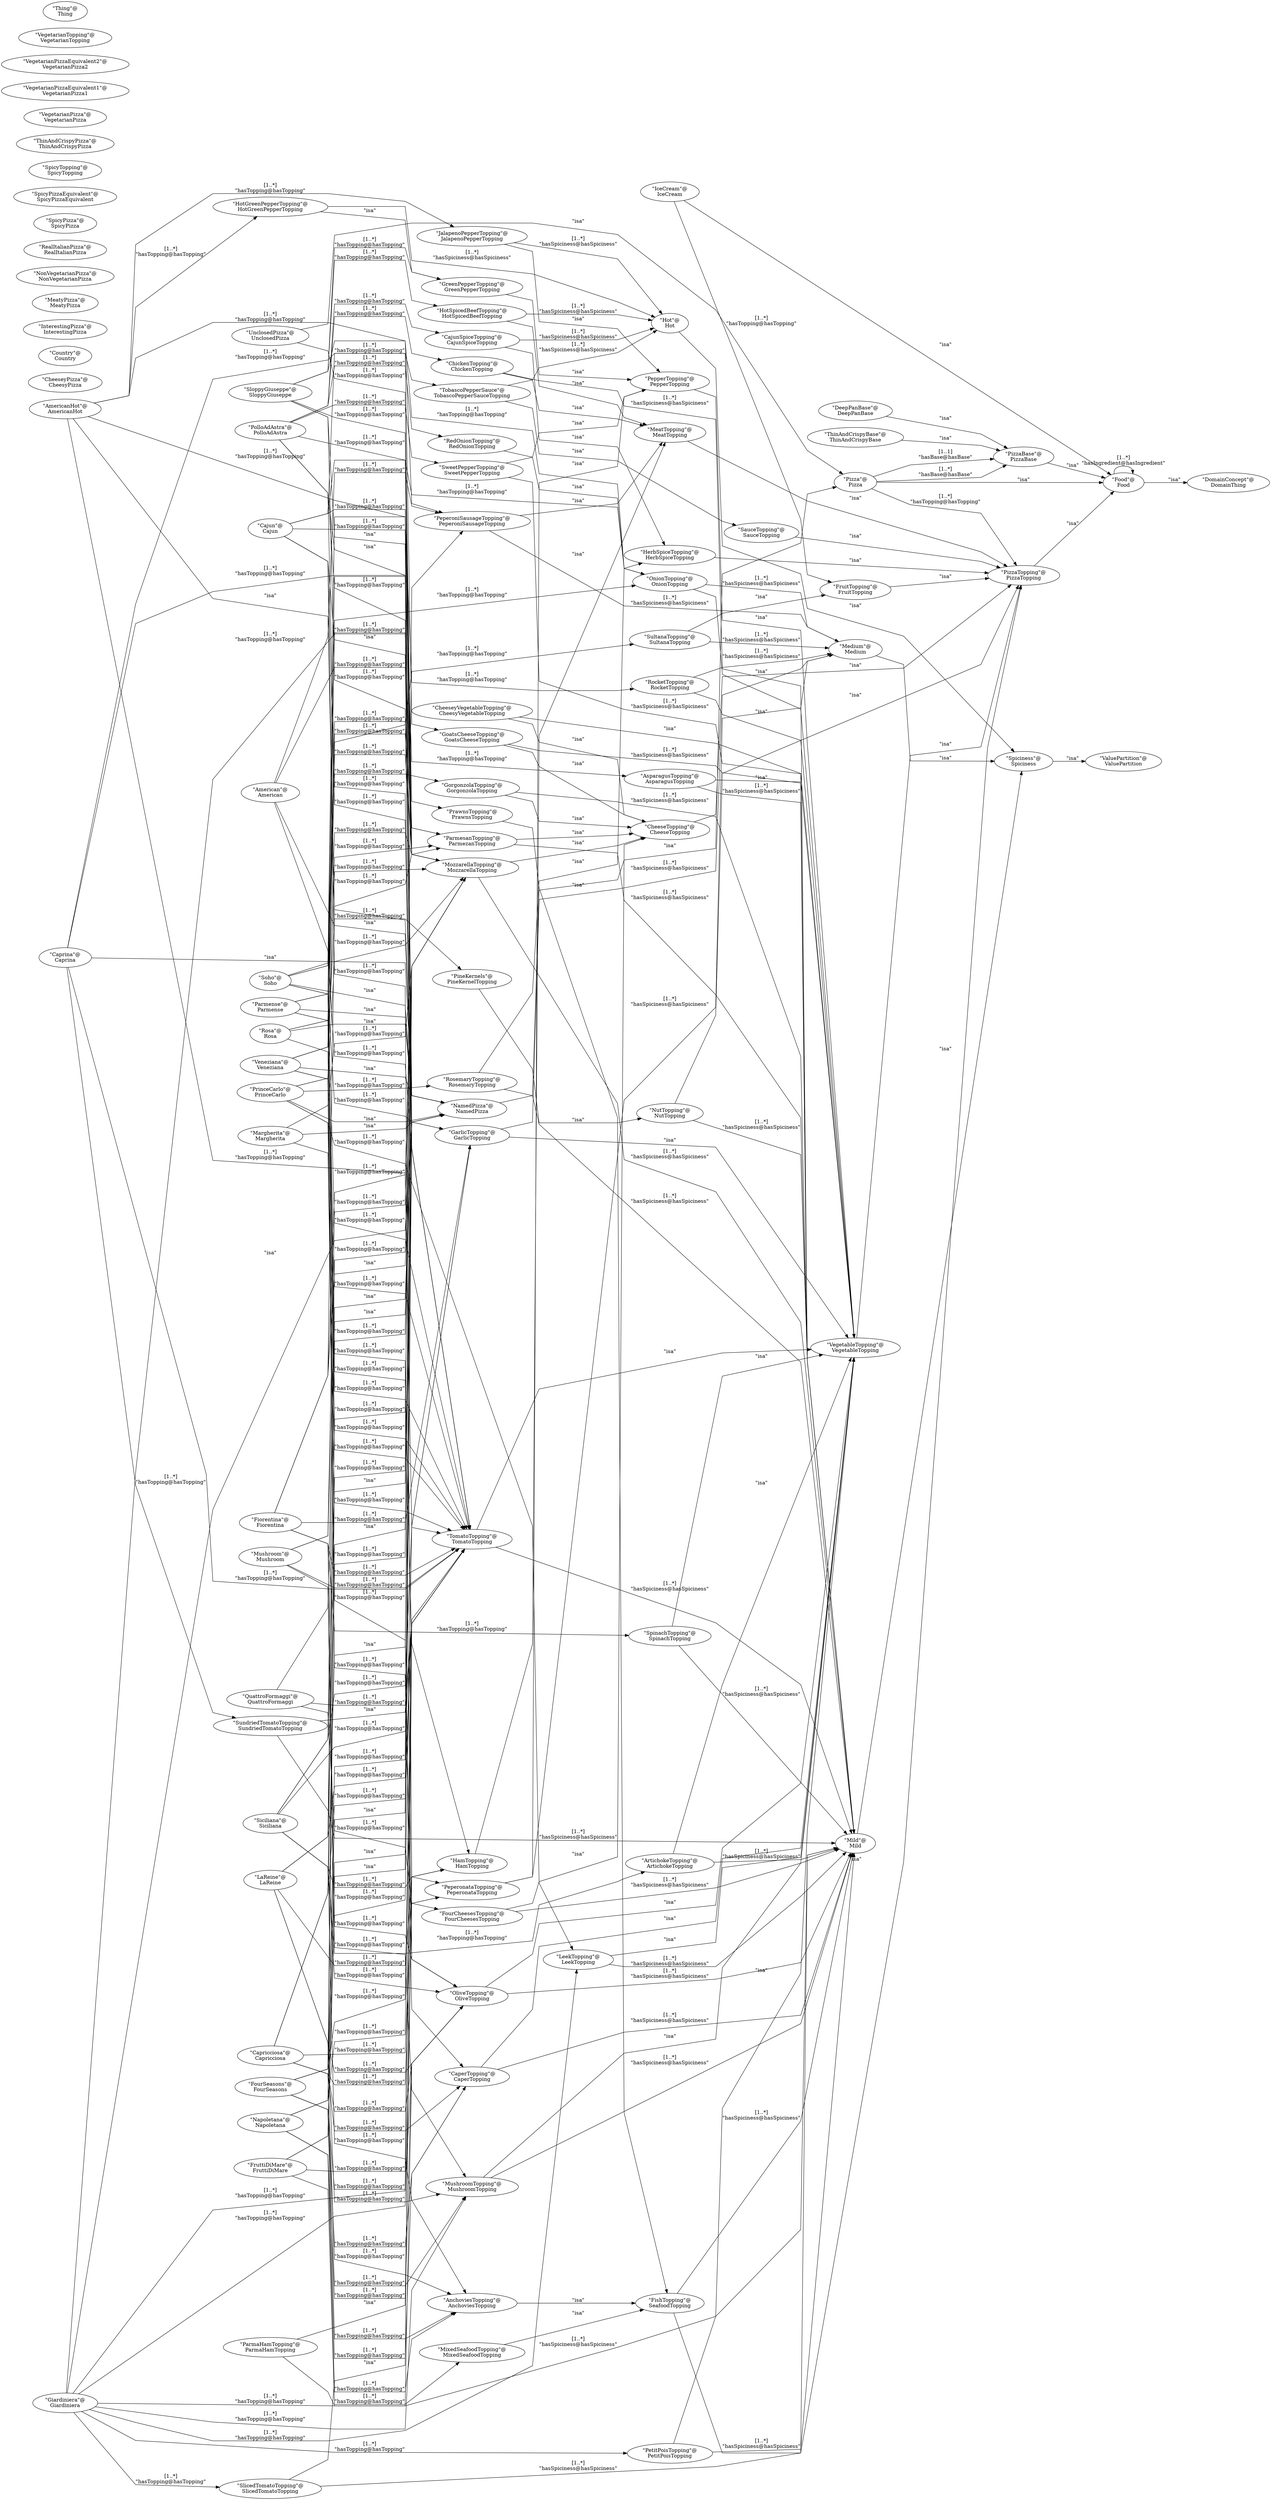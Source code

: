 digraph G {
  splines=polyline;
  rankdir=LR;
  "American" [ label="\"American\"@
American" shape="ellipse" ];
  "AmericanHot" [ label="\"AmericanHot\"@
AmericanHot" shape="ellipse" ];
  "AnchoviesTopping" [ label="\"AnchoviesTopping\"@
AnchoviesTopping" shape="ellipse" ];
  "ArtichokeTopping" [ label="\"ArtichokeTopping\"@
ArtichokeTopping" shape="ellipse" ];
  "AsparagusTopping" [ label="\"AsparagusTopping\"@
AsparagusTopping" shape="ellipse" ];
  "Cajun" [ label="\"Cajun\"@
Cajun" shape="ellipse" ];
  "CajunSpiceTopping" [ label="\"CajunSpiceTopping\"@
CajunSpiceTopping" shape="ellipse" ];
  "CaperTopping" [ label="\"CaperTopping\"@
CaperTopping" shape="ellipse" ];
  "Capricciosa" [ label="\"Capricciosa\"@
Capricciosa" shape="ellipse" ];
  "Caprina" [ label="\"Caprina\"@
Caprina" shape="ellipse" ];
  "CheeseTopping" [ label="\"CheeseTopping\"@
CheeseTopping" shape="ellipse" ];
  "CheeseyPizza" [ label="\"CheeseyPizza\"@
CheesyPizza" shape="ellipse" ];
  "CheeseyVegetableTopping" [ label="\"CheeseyVegetableTopping\"@
CheesyVegetableTopping" shape="ellipse" ];
  "ChickenTopping" [ label="\"ChickenTopping\"@
ChickenTopping" shape="ellipse" ];
  "Country" [ label="\"Country\"@
Country" shape="ellipse" ];
  "DeepPanBase" [ label="\"DeepPanBase\"@
DeepPanBase" shape="ellipse" ];
  "DomainConcept" [ label="\"DomainConcept\"@
DomainThing" shape="ellipse" ];
  "Fiorentina" [ label="\"Fiorentina\"@
Fiorentina" shape="ellipse" ];
  "FishTopping" [ label="\"FishTopping\"@
SeafoodTopping" shape="ellipse" ];
  "Food" [ label="\"Food\"@
Food" shape="ellipse" ];
  "FourCheesesTopping" [ label="\"FourCheesesTopping\"@
FourCheesesTopping" shape="ellipse" ];
  "FourSeasons" [ label="\"FourSeasons\"@
FourSeasons" shape="ellipse" ];
  "FruitTopping" [ label="\"FruitTopping\"@
FruitTopping" shape="ellipse" ];
  "FruttiDiMare" [ label="\"FruttiDiMare\"@
FruttiDiMare" shape="ellipse" ];
  "GarlicTopping" [ label="\"GarlicTopping\"@
GarlicTopping" shape="ellipse" ];
  "Giardiniera" [ label="\"Giardiniera\"@
Giardiniera" shape="ellipse" ];
  "GoatsCheeseTopping" [ label="\"GoatsCheeseTopping\"@
GoatsCheeseTopping" shape="ellipse" ];
  "GorgonzolaTopping" [ label="\"GorgonzolaTopping\"@
GorgonzolaTopping" shape="ellipse" ];
  "GreenPepperTopping" [ label="\"GreenPepperTopping\"@
GreenPepperTopping" shape="ellipse" ];
  "HamTopping" [ label="\"HamTopping\"@
HamTopping" shape="ellipse" ];
  "HerbSpiceTopping" [ label="\"HerbSpiceTopping\"@
HerbSpiceTopping" shape="ellipse" ];
  "Hot" [ label="\"Hot\"@
Hot" shape="ellipse" ];
  "HotGreenPepperTopping" [ label="\"HotGreenPepperTopping\"@
HotGreenPepperTopping" shape="ellipse" ];
  "HotSpicedBeefTopping" [ label="\"HotSpicedBeefTopping\"@
HotSpicedBeefTopping" shape="ellipse" ];
  "IceCream" [ label="\"IceCream\"@
IceCream" shape="ellipse" ];
  "InterestingPizza" [ label="\"InterestingPizza\"@
InterestingPizza" shape="ellipse" ];
  "JalapenoPepperTopping" [ label="\"JalapenoPepperTopping\"@
JalapenoPepperTopping" shape="ellipse" ];
  "LaReine" [ label="\"LaReine\"@
LaReine" shape="ellipse" ];
  "LeekTopping" [ label="\"LeekTopping\"@
LeekTopping" shape="ellipse" ];
  "Margherita" [ label="\"Margherita\"@
Margherita" shape="ellipse" ];
  "MeatTopping" [ label="\"MeatTopping\"@
MeatTopping" shape="ellipse" ];
  "MeatyPizza" [ label="\"MeatyPizza\"@
MeatyPizza" shape="ellipse" ];
  "Medium" [ label="\"Medium\"@
Medium" shape="ellipse" ];
  "Mild" [ label="\"Mild\"@
Mild" shape="ellipse" ];
  "MixedSeafoodTopping" [ label="\"MixedSeafoodTopping\"@
MixedSeafoodTopping" shape="ellipse" ];
  "MozzarellaTopping" [ label="\"MozzarellaTopping\"@
MozzarellaTopping" shape="ellipse" ];
  "Mushroom" [ label="\"Mushroom\"@
Mushroom" shape="ellipse" ];
  "MushroomTopping" [ label="\"MushroomTopping\"@
MushroomTopping" shape="ellipse" ];
  "NamedPizza" [ label="\"NamedPizza\"@
NamedPizza" shape="ellipse" ];
  "Napoletana" [ label="\"Napoletana\"@
Napoletana" shape="ellipse" ];
  "NonVegetarianPizza" [ label="\"NonVegetarianPizza\"@
NonVegetarianPizza" shape="ellipse" ];
  "NutTopping" [ label="\"NutTopping\"@
NutTopping" shape="ellipse" ];
  "OliveTopping" [ label="\"OliveTopping\"@
OliveTopping" shape="ellipse" ];
  "OnionTopping" [ label="\"OnionTopping\"@
OnionTopping" shape="ellipse" ];
  "ParmaHamTopping" [ label="\"ParmaHamTopping\"@
ParmaHamTopping" shape="ellipse" ];
  "Parmense" [ label="\"Parmense\"@
Parmense" shape="ellipse" ];
  "ParmesanTopping" [ label="\"ParmesanTopping\"@
ParmezanTopping" shape="ellipse" ];
  "PeperonataTopping" [ label="\"PeperonataTopping\"@
PeperonataTopping" shape="ellipse" ];
  "PeperoniSausageTopping" [ label="\"PeperoniSausageTopping\"@
PeperoniSausageTopping" shape="ellipse" ];
  "PepperTopping" [ label="\"PepperTopping\"@
PepperTopping" shape="ellipse" ];
  "PetitPoisTopping" [ label="\"PetitPoisTopping\"@
PetitPoisTopping" shape="ellipse" ];
  "PineKernels" [ label="\"PineKernels\"@
PineKernelTopping" shape="ellipse" ];
  "Pizza" [ label="\"Pizza\"@
Pizza" shape="ellipse" ];
  "PizzaBase" [ label="\"PizzaBase\"@
PizzaBase" shape="ellipse" ];
  "PizzaTopping" [ label="\"PizzaTopping\"@
PizzaTopping" shape="ellipse" ];
  "PolloAdAstra" [ label="\"PolloAdAstra\"@
PolloAdAstra" shape="ellipse" ];
  "PrawnsTopping" [ label="\"PrawnsTopping\"@
PrawnsTopping" shape="ellipse" ];
  "PrinceCarlo" [ label="\"PrinceCarlo\"@
PrinceCarlo" shape="ellipse" ];
  "QuattroFormaggi" [ label="\"QuattroFormaggi\"@
QuattroFormaggi" shape="ellipse" ];
  "RealItalianPizza" [ label="\"RealItalianPizza\"@
RealItalianPizza" shape="ellipse" ];
  "RedOnionTopping" [ label="\"RedOnionTopping\"@
RedOnionTopping" shape="ellipse" ];
  "RocketTopping" [ label="\"RocketTopping\"@
RocketTopping" shape="ellipse" ];
  "Rosa" [ label="\"Rosa\"@
Rosa" shape="ellipse" ];
  "RosemaryTopping" [ label="\"RosemaryTopping\"@
RosemaryTopping" shape="ellipse" ];
  "SauceTopping" [ label="\"SauceTopping\"@
SauceTopping" shape="ellipse" ];
  "Siciliana" [ label="\"Siciliana\"@
Siciliana" shape="ellipse" ];
  "SlicedTomatoTopping" [ label="\"SlicedTomatoTopping\"@
SlicedTomatoTopping" shape="ellipse" ];
  "SloppyGiuseppe" [ label="\"SloppyGiuseppe\"@
SloppyGiuseppe" shape="ellipse" ];
  "Soho" [ label="\"Soho\"@
Soho" shape="ellipse" ];
  "Spiciness" [ label="\"Spiciness\"@
Spiciness" shape="ellipse" ];
  "SpicyPizza" [ label="\"SpicyPizza\"@
SpicyPizza" shape="ellipse" ];
  "SpicyPizzaEquivalent" [ label="\"SpicyPizzaEquivalent\"@
SpicyPizzaEquivalent" shape="ellipse" ];
  "SpicyTopping" [ label="\"SpicyTopping\"@
SpicyTopping" shape="ellipse" ];
  "SpinachTopping" [ label="\"SpinachTopping\"@
SpinachTopping" shape="ellipse" ];
  "SultanaTopping" [ label="\"SultanaTopping\"@
SultanaTopping" shape="ellipse" ];
  "SundriedTomatoTopping" [ label="\"SundriedTomatoTopping\"@
SundriedTomatoTopping" shape="ellipse" ];
  "SweetPepperTopping" [ label="\"SweetPepperTopping\"@
SweetPepperTopping" shape="ellipse" ];
  "ThinAndCrispyBase" [ label="\"ThinAndCrispyBase\"@
ThinAndCrispyBase" shape="ellipse" ];
  "ThinAndCrispyPizza" [ label="\"ThinAndCrispyPizza\"@
ThinAndCrispyPizza" shape="ellipse" ];
  "TobascoPepperSauce" [ label="\"TobascoPepperSauce\"@
TobascoPepperSauceTopping" shape="ellipse" ];
  "TomatoTopping" [ label="\"TomatoTopping\"@
TomatoTopping" shape="ellipse" ];
  "UnclosedPizza" [ label="\"UnclosedPizza\"@
UnclosedPizza" shape="ellipse" ];
  "ValuePartition" [ label="\"ValuePartition\"@
ValuePartition" shape="ellipse" ];
  "VegetableTopping" [ label="\"VegetableTopping\"@
VegetableTopping" shape="ellipse" ];
  "VegetarianPizza" [ label="\"VegetarianPizza\"@
VegetarianPizza" shape="ellipse" ];
  "VegetarianPizzaEquivalent1" [ label="\"VegetarianPizzaEquivalent1\"@
VegetarianPizza1" shape="ellipse" ];
  "VegetarianPizzaEquivalent2" [ label="\"VegetarianPizzaEquivalent2\"@
VegetarianPizza2" shape="ellipse" ];
  "VegetarianTopping" [ label="\"VegetarianTopping\"@
VegetarianTopping" shape="ellipse" ];
  "Veneziana" [ label="\"Veneziana\"@
Veneziana" shape="ellipse" ];
  "Thing" [ label="\"Thing\"@
Thing" shape="ellipse" ];
  "FishTopping" -> "PizzaTopping" [ label="\"isa\"" style="solid" ];
  "Caprina" -> "NamedPizza" [ label="\"isa\"" style="solid" ];
  "SultanaTopping" -> "FruitTopping" [ label="\"isa\"" style="solid" ];
  "Veneziana" -> "NamedPizza" [ label="\"isa\"" style="solid" ];
  "Fiorentina" -> "NamedPizza" [ label="\"isa\"" style="solid" ];
  "NutTopping" -> "PizzaTopping" [ label="\"isa\"" style="solid" ];
  "AmericanHot" -> "NamedPizza" [ label="\"isa\"" style="solid" ];
  "ArtichokeTopping" -> "VegetableTopping" [ label="\"isa\"" style="solid" ];
  "CaperTopping" -> "VegetableTopping" [ label="\"isa\"" style="solid" ];
  "PizzaTopping" -> "Food" [ label="\"isa\"" style="solid" ];
  "TomatoTopping" -> "VegetableTopping" [ label="\"isa\"" style="solid" ];
  "ChickenTopping" -> "MeatTopping" [ label="\"isa\"" style="solid" ];
  "SpinachTopping" -> "VegetableTopping" [ label="\"isa\"" style="solid" ];
  "Mushroom" -> "NamedPizza" [ label="\"isa\"" style="solid" ];
  "PolloAdAstra" -> "NamedPizza" [ label="\"isa\"" style="solid" ];
  "Hot" -> "Spiciness" [ label="\"isa\"" style="solid" ];
  "Food" -> "DomainConcept" [ label="\"isa\"" style="solid" ];
  "LeekTopping" -> "VegetableTopping" [ label="\"isa\"" style="solid" ];
  "CajunSpiceTopping" -> "HerbSpiceTopping" [ label="\"isa\"" style="solid" ];
  "HerbSpiceTopping" -> "PizzaTopping" [ label="\"isa\"" style="solid" ];
  "FruitTopping" -> "PizzaTopping" [ label="\"isa\"" style="solid" ];
  "Capricciosa" -> "NamedPizza" [ label="\"isa\"" style="solid" ];
  "SweetPepperTopping" -> "PepperTopping" [ label="\"isa\"" style="solid" ];
  "MozzarellaTopping" -> "CheeseTopping" [ label="\"isa\"" style="solid" ];
  "Spiciness" -> "ValuePartition" [ label="\"isa\"" style="solid" ];
  "MeatTopping" -> "PizzaTopping" [ label="\"isa\"" style="solid" ];
  "PeperoniSausageTopping" -> "MeatTopping" [ label="\"isa\"" style="solid" ];
  "TobascoPepperSauce" -> "SauceTopping" [ label="\"isa\"" style="solid" ];
  "PetitPoisTopping" -> "VegetableTopping" [ label="\"isa\"" style="solid" ];
  "Parmense" -> "NamedPizza" [ label="\"isa\"" style="solid" ];
  "PeperonataTopping" -> "PepperTopping" [ label="\"isa\"" style="solid" ];
  "MushroomTopping" -> "VegetableTopping" [ label="\"isa\"" style="solid" ];
  "Soho" -> "NamedPizza" [ label="\"isa\"" style="solid" ];
  "GorgonzolaTopping" -> "CheeseTopping" [ label="\"isa\"" style="solid" ];
  "Giardiniera" -> "NamedPizza" [ label="\"isa\"" style="solid" ];
  "PineKernels" -> "NutTopping" [ label="\"isa\"" style="solid" ];
  "RosemaryTopping" -> "HerbSpiceTopping" [ label="\"isa\"" style="solid" ];
  "Napoletana" -> "NamedPizza" [ label="\"isa\"" style="solid" ];
  "LaReine" -> "NamedPizza" [ label="\"isa\"" style="solid" ];
  "OnionTopping" -> "VegetableTopping" [ label="\"isa\"" style="solid" ];
  "JalapenoPepperTopping" -> "PepperTopping" [ label="\"isa\"" style="solid" ];
  "SloppyGiuseppe" -> "NamedPizza" [ label="\"isa\"" style="solid" ];
  "PepperTopping" -> "VegetableTopping" [ label="\"isa\"" style="solid" ];
  "HotGreenPepperTopping" -> "GreenPepperTopping" [ label="\"isa\"" style="solid" ];
  "SlicedTomatoTopping" -> "TomatoTopping" [ label="\"isa\"" style="solid" ];
  "GoatsCheeseTopping" -> "CheeseTopping" [ label="\"isa\"" style="solid" ];
  "DeepPanBase" -> "PizzaBase" [ label="\"isa\"" style="solid" ];
  "CheeseyVegetableTopping" -> "CheeseTopping" [ label="\"isa\"" style="solid" ];
  "AsparagusTopping" -> "VegetableTopping" [ label="\"isa\"" style="solid" ];
  "American" -> "NamedPizza" [ label="\"isa\"" style="solid" ];
  "CheeseyVegetableTopping" -> "VegetableTopping" [ label="\"isa\"" style="solid" ];
  "MixedSeafoodTopping" -> "FishTopping" [ label="\"isa\"" style="solid" ];
  "FourSeasons" -> "NamedPizza" [ label="\"isa\"" style="solid" ];
  "RedOnionTopping" -> "OnionTopping" [ label="\"isa\"" style="solid" ];
  "Pizza" -> "Food" [ label="\"isa\"" style="solid" ];
  "FruttiDiMare" -> "NamedPizza" [ label="\"isa\"" style="solid" ];
  "HamTopping" -> "MeatTopping" [ label="\"isa\"" style="solid" ];
  "PrinceCarlo" -> "NamedPizza" [ label="\"isa\"" style="solid" ];
  "IceCream" -> "Food" [ label="\"isa\"" style="solid" ];
  "GreenPepperTopping" -> "PepperTopping" [ label="\"isa\"" style="solid" ];
  "Cajun" -> "NamedPizza" [ label="\"isa\"" style="solid" ];
  "ParmaHamTopping" -> "HamTopping" [ label="\"isa\"" style="solid" ];
  "PizzaBase" -> "Food" [ label="\"isa\"" style="solid" ];
  "SauceTopping" -> "PizzaTopping" [ label="\"isa\"" style="solid" ];
  "ParmesanTopping" -> "CheeseTopping" [ label="\"isa\"" style="solid" ];
  "Siciliana" -> "NamedPizza" [ label="\"isa\"" style="solid" ];
  "UnclosedPizza" -> "Pizza" [ label="\"isa\"" style="solid" ];
  "PrawnsTopping" -> "FishTopping" [ label="\"isa\"" style="solid" ];
  "Rosa" -> "NamedPizza" [ label="\"isa\"" style="solid" ];
  "OliveTopping" -> "VegetableTopping" [ label="\"isa\"" style="solid" ];
  "Margherita" -> "NamedPizza" [ label="\"isa\"" style="solid" ];
  "HotSpicedBeefTopping" -> "MeatTopping" [ label="\"isa\"" style="solid" ];
  "Mild" -> "Spiciness" [ label="\"isa\"" style="solid" ];
  "SundriedTomatoTopping" -> "TomatoTopping" [ label="\"isa\"" style="solid" ];
  "CheeseTopping" -> "PizzaTopping" [ label="\"isa\"" style="solid" ];
  "Medium" -> "Spiciness" [ label="\"isa\"" style="solid" ];
  "GarlicTopping" -> "VegetableTopping" [ label="\"isa\"" style="solid" ];
  "RocketTopping" -> "VegetableTopping" [ label="\"isa\"" style="solid" ];
  "AnchoviesTopping" -> "FishTopping" [ label="\"isa\"" style="solid" ];
  "FourCheesesTopping" -> "CheeseTopping" [ label="\"isa\"" style="solid" ];
  "ThinAndCrispyBase" -> "PizzaBase" [ label="\"isa\"" style="solid" ];
  "QuattroFormaggi" -> "NamedPizza" [ label="\"isa\"" style="solid" ];
  "NamedPizza" -> "Pizza" [ label="\"isa\"" style="solid" ];
  "VegetableTopping" -> "PizzaTopping" [ label="\"isa\"" style="solid" ];
  "Pizza" -> "PizzaBase" [ label="[1..1]
\"hasBase@hasBase\"" style="solid" ];
  "Food" -> "Food" [ label="[1..*]
\"hasIngredient@hasIngredient\"" style="solid" ];
  "Pizza" -> "PizzaTopping" [ label="[1..*]
\"hasTopping@hasTopping\"" style="solid" ];
  "Siciliana" -> "MozzarellaTopping" [ label="[1..*]
\"hasTopping@hasTopping\"" style="solid" ];
  "FruttiDiMare" -> "GarlicTopping" [ label="[1..*]
\"hasTopping@hasTopping\"" style="solid" ];
  "PeperonataTopping" -> "Medium" [ label="[1..*]
\"hasSpiciness@hasSpiciness\"" style="solid" ];
  "Giardiniera" -> "SlicedTomatoTopping" [ label="[1..*]
\"hasTopping@hasTopping\"" style="solid" ];
  "Caprina" -> "SundriedTomatoTopping" [ label="[1..*]
\"hasTopping@hasTopping\"" style="solid" ];
  "OliveTopping" -> "Mild" [ label="[1..*]
\"hasSpiciness@hasSpiciness\"" style="solid" ];
  "PolloAdAstra" -> "TomatoTopping" [ label="[1..*]
\"hasTopping@hasTopping\"" style="solid" ];
  "FourSeasons" -> "MushroomTopping" [ label="[1..*]
\"hasTopping@hasTopping\"" style="solid" ];
  "AmericanHot" -> "PeperoniSausageTopping" [ label="[1..*]
\"hasTopping@hasTopping\"" style="solid" ];
  "Mushroom" -> "TomatoTopping" [ label="[1..*]
\"hasTopping@hasTopping\"" style="solid" ];
  "Parmense" -> "MozzarellaTopping" [ label="[1..*]
\"hasTopping@hasTopping\"" style="solid" ];
  "Cajun" -> "PeperonataTopping" [ label="[1..*]
\"hasTopping@hasTopping\"" style="solid" ];
  "Fiorentina" -> "SpinachTopping" [ label="[1..*]
\"hasTopping@hasTopping\"" style="solid" ];
  "Capricciosa" -> "MozzarellaTopping" [ label="[1..*]
\"hasTopping@hasTopping\"" style="solid" ];
  "LaReine" -> "MozzarellaTopping" [ label="[1..*]
\"hasTopping@hasTopping\"" style="solid" ];
  "Cajun" -> "TomatoTopping" [ label="[1..*]
\"hasTopping@hasTopping\"" style="solid" ];
  "Cajun" -> "PrawnsTopping" [ label="[1..*]
\"hasTopping@hasTopping\"" style="solid" ];
  "TomatoTopping" -> "Mild" [ label="[1..*]
\"hasSpiciness@hasSpiciness\"" style="solid" ];
  "Veneziana" -> "OnionTopping" [ label="[1..*]
\"hasTopping@hasTopping\"" style="solid" ];
  "Margherita" -> "TomatoTopping" [ label="[1..*]
\"hasTopping@hasTopping\"" style="solid" ];
  "PrinceCarlo" -> "RosemaryTopping" [ label="[1..*]
\"hasTopping@hasTopping\"" style="solid" ];
  "SundriedTomatoTopping" -> "Mild" [ label="[1..*]
\"hasSpiciness@hasSpiciness\"" style="solid" ];
  "Fiorentina" -> "OliveTopping" [ label="[1..*]
\"hasTopping@hasTopping\"" style="solid" ];
  "MozzarellaTopping" -> "Mild" [ label="[1..*]
\"hasSpiciness@hasSpiciness\"" style="solid" ];
  "SloppyGiuseppe" -> "GreenPepperTopping" [ label="[1..*]
\"hasTopping@hasTopping\"" style="solid" ];
  "PrinceCarlo" -> "MozzarellaTopping" [ label="[1..*]
\"hasTopping@hasTopping\"" style="solid" ];
  "Pizza" -> "PizzaBase" [ label="[1..*]
\"hasBase@hasBase\"" style="solid" ];
  "Fiorentina" -> "ParmesanTopping" [ label="[1..*]
\"hasTopping@hasTopping\"" style="solid" ];
  "MushroomTopping" -> "Mild" [ label="[1..*]
\"hasSpiciness@hasSpiciness\"" style="solid" ];
  "Soho" -> "TomatoTopping" [ label="[1..*]
\"hasTopping@hasTopping\"" style="solid" ];
  "Veneziana" -> "CaperTopping" [ label="[1..*]
\"hasTopping@hasTopping\"" style="solid" ];
  "IceCream" -> "FruitTopping" [ label="[1..*]
\"hasTopping@hasTopping\"" style="solid" ];
  "LaReine" -> "HamTopping" [ label="[1..*]
\"hasTopping@hasTopping\"" style="solid" ];
  "Fiorentina" -> "GarlicTopping" [ label="[1..*]
\"hasTopping@hasTopping\"" style="solid" ];
  "Napoletana" -> "MozzarellaTopping" [ label="[1..*]
\"hasTopping@hasTopping\"" style="solid" ];
  "Giardiniera" -> "PetitPoisTopping" [ label="[1..*]
\"hasTopping@hasTopping\"" style="solid" ];
  "PolloAdAstra" -> "MozzarellaTopping" [ label="[1..*]
\"hasTopping@hasTopping\"" style="solid" ];
  "Caprina" -> "GoatsCheeseTopping" [ label="[1..*]
\"hasTopping@hasTopping\"" style="solid" ];
  "Napoletana" -> "TomatoTopping" [ label="[1..*]
\"hasTopping@hasTopping\"" style="solid" ];
  "Siciliana" -> "GarlicTopping" [ label="[1..*]
\"hasTopping@hasTopping\"" style="solid" ];
  "Giardiniera" -> "TomatoTopping" [ label="[1..*]
\"hasTopping@hasTopping\"" style="solid" ];
  "Parmense" -> "HamTopping" [ label="[1..*]
\"hasTopping@hasTopping\"" style="solid" ];
  "HotSpicedBeefTopping" -> "Hot" [ label="[1..*]
\"hasSpiciness@hasSpiciness\"" style="solid" ];
  "ParmesanTopping" -> "Mild" [ label="[1..*]
\"hasSpiciness@hasSpiciness\"" style="solid" ];
  "UnclosedPizza" -> "MozzarellaTopping" [ label="[1..*]
\"hasTopping@hasTopping\"" style="solid" ];
  "QuattroFormaggi" -> "TomatoTopping" [ label="[1..*]
\"hasTopping@hasTopping\"" style="solid" ];
  "NutTopping" -> "Mild" [ label="[1..*]
\"hasSpiciness@hasSpiciness\"" style="solid" ];
  "Parmense" -> "ParmesanTopping" [ label="[1..*]
\"hasTopping@hasTopping\"" style="solid" ];
  "AmericanHot" -> "HotGreenPepperTopping" [ label="[1..*]
\"hasTopping@hasTopping\"" style="solid" ];
  "Napoletana" -> "OliveTopping" [ label="[1..*]
\"hasTopping@hasTopping\"" style="solid" ];
  "FourCheesesTopping" -> "Mild" [ label="[1..*]
\"hasSpiciness@hasSpiciness\"" style="solid" ];
  "FourSeasons" -> "CaperTopping" [ label="[1..*]
\"hasTopping@hasTopping\"" style="solid" ];
  "Mushroom" -> "MozzarellaTopping" [ label="[1..*]
\"hasTopping@hasTopping\"" style="solid" ];
  "Margherita" -> "MozzarellaTopping" [ label="[1..*]
\"hasTopping@hasTopping\"" style="solid" ];
  "Siciliana" -> "OliveTopping" [ label="[1..*]
\"hasTopping@hasTopping\"" style="solid" ];
  "FruttiDiMare" -> "MixedSeafoodTopping" [ label="[1..*]
\"hasTopping@hasTopping\"" style="solid" ];
  "SultanaTopping" -> "Medium" [ label="[1..*]
\"hasSpiciness@hasSpiciness\"" style="solid" ];
  "Napoletana" -> "AnchoviesTopping" [ label="[1..*]
\"hasTopping@hasTopping\"" style="solid" ];
  "Caprina" -> "TomatoTopping" [ label="[1..*]
\"hasTopping@hasTopping\"" style="solid" ];
  "FishTopping" -> "Mild" [ label="[1..*]
\"hasSpiciness@hasSpiciness\"" style="solid" ];
  "Soho" -> "OliveTopping" [ label="[1..*]
\"hasTopping@hasTopping\"" style="solid" ];
  "AsparagusTopping" -> "Mild" [ label="[1..*]
\"hasSpiciness@hasSpiciness\"" style="solid" ];
  "LaReine" -> "MushroomTopping" [ label="[1..*]
\"hasTopping@hasTopping\"" style="solid" ];
  "Giardiniera" -> "MozzarellaTopping" [ label="[1..*]
\"hasTopping@hasTopping\"" style="solid" ];
  "Rosa" -> "TomatoTopping" [ label="[1..*]
\"hasTopping@hasTopping\"" style="solid" ];
  "PrinceCarlo" -> "LeekTopping" [ label="[1..*]
\"hasTopping@hasTopping\"" style="solid" ];
  "FourSeasons" -> "PeperoniSausageTopping" [ label="[1..*]
\"hasTopping@hasTopping\"" style="solid" ];
  "FourSeasons" -> "OliveTopping" [ label="[1..*]
\"hasTopping@hasTopping\"" style="solid" ];
  "Cajun" -> "MozzarellaTopping" [ label="[1..*]
\"hasTopping@hasTopping\"" style="solid" ];
  "Giardiniera" -> "PeperonataTopping" [ label="[1..*]
\"hasTopping@hasTopping\"" style="solid" ];
  "LaReine" -> "TomatoTopping" [ label="[1..*]
\"hasTopping@hasTopping\"" style="solid" ];
  "Rosa" -> "MozzarellaTopping" [ label="[1..*]
\"hasTopping@hasTopping\"" style="solid" ];
  "OnionTopping" -> "Medium" [ label="[1..*]
\"hasSpiciness@hasSpiciness\"" style="solid" ];
  "Cajun" -> "OnionTopping" [ label="[1..*]
\"hasTopping@hasTopping\"" style="solid" ];
  "GoatsCheeseTopping" -> "Mild" [ label="[1..*]
\"hasSpiciness@hasSpiciness\"" style="solid" ];
  "Capricciosa" -> "HamTopping" [ label="[1..*]
\"hasTopping@hasTopping\"" style="solid" ];
  "PetitPoisTopping" -> "Mild" [ label="[1..*]
\"hasSpiciness@hasSpiciness\"" style="solid" ];
  "ArtichokeTopping" -> "Mild" [ label="[1..*]
\"hasSpiciness@hasSpiciness\"" style="solid" ];
  "Napoletana" -> "CaperTopping" [ label="[1..*]
\"hasTopping@hasTopping\"" style="solid" ];
  "PolloAdAstra" -> "CajunSpiceTopping" [ label="[1..*]
\"hasTopping@hasTopping\"" style="solid" ];
  "Parmense" -> "AsparagusTopping" [ label="[1..*]
\"hasTopping@hasTopping\"" style="solid" ];
  "Veneziana" -> "OliveTopping" [ label="[1..*]
\"hasTopping@hasTopping\"" style="solid" ];
  "SloppyGiuseppe" -> "TomatoTopping" [ label="[1..*]
\"hasTopping@hasTopping\"" style="solid" ];
  "Capricciosa" -> "CaperTopping" [ label="[1..*]
\"hasTopping@hasTopping\"" style="solid" ];
  "Giardiniera" -> "LeekTopping" [ label="[1..*]
\"hasTopping@hasTopping\"" style="solid" ];
  "JalapenoPepperTopping" -> "Hot" [ label="[1..*]
\"hasSpiciness@hasSpiciness\"" style="solid" ];
  "FruttiDiMare" -> "TomatoTopping" [ label="[1..*]
\"hasTopping@hasTopping\"" style="solid" ];
  "SlicedTomatoTopping" -> "Mild" [ label="[1..*]
\"hasSpiciness@hasSpiciness\"" style="solid" ];
  "TobascoPepperSauce" -> "Hot" [ label="[1..*]
\"hasSpiciness@hasSpiciness\"" style="solid" ];
  "Capricciosa" -> "AnchoviesTopping" [ label="[1..*]
\"hasTopping@hasTopping\"" style="solid" ];
  "PolloAdAstra" -> "RedOnionTopping" [ label="[1..*]
\"hasTopping@hasTopping\"" style="solid" ];
  "RocketTopping" -> "Medium" [ label="[1..*]
\"hasSpiciness@hasSpiciness\"" style="solid" ];
  "Siciliana" -> "TomatoTopping" [ label="[1..*]
\"hasTopping@hasTopping\"" style="solid" ];
  "Siciliana" -> "AnchoviesTopping" [ label="[1..*]
\"hasTopping@hasTopping\"" style="solid" ];
  "Caprina" -> "MozzarellaTopping" [ label="[1..*]
\"hasTopping@hasTopping\"" style="solid" ];
  "AmericanHot" -> "JalapenoPepperTopping" [ label="[1..*]
\"hasTopping@hasTopping\"" style="solid" ];
  "SloppyGiuseppe" -> "OnionTopping" [ label="[1..*]
\"hasTopping@hasTopping\"" style="solid" ];
  "Giardiniera" -> "OliveTopping" [ label="[1..*]
\"hasTopping@hasTopping\"" style="solid" ];
  "Soho" -> "ParmesanTopping" [ label="[1..*]
\"hasTopping@hasTopping\"" style="solid" ];
  "Soho" -> "RocketTopping" [ label="[1..*]
\"hasTopping@hasTopping\"" style="solid" ];
  "GarlicTopping" -> "Medium" [ label="[1..*]
\"hasSpiciness@hasSpiciness\"" style="solid" ];
  "PolloAdAstra" -> "SweetPepperTopping" [ label="[1..*]
\"hasTopping@hasTopping\"" style="solid" ];
  "FourSeasons" -> "AnchoviesTopping" [ label="[1..*]
\"hasTopping@hasTopping\"" style="solid" ];
  "Capricciosa" -> "OliveTopping" [ label="[1..*]
\"hasTopping@hasTopping\"" style="solid" ];
  "SweetPepperTopping" -> "Mild" [ label="[1..*]
\"hasSpiciness@hasSpiciness\"" style="solid" ];
  "FourSeasons" -> "TomatoTopping" [ label="[1..*]
\"hasTopping@hasTopping\"" style="solid" ];
  "ParmaHamTopping" -> "Mild" [ label="[1..*]
\"hasSpiciness@hasSpiciness\"" style="solid" ];
  "AmericanHot" -> "MozzarellaTopping" [ label="[1..*]
\"hasTopping@hasTopping\"" style="solid" ];
  "Parmense" -> "TomatoTopping" [ label="[1..*]
\"hasTopping@hasTopping\"" style="solid" ];
  "FourSeasons" -> "MozzarellaTopping" [ label="[1..*]
\"hasTopping@hasTopping\"" style="solid" ];
  "HotGreenPepperTopping" -> "Hot" [ label="[1..*]
\"hasSpiciness@hasSpiciness\"" style="solid" ];
  "Giardiniera" -> "MushroomTopping" [ label="[1..*]
\"hasTopping@hasTopping\"" style="solid" ];
  "ChickenTopping" -> "Mild" [ label="[1..*]
\"hasSpiciness@hasSpiciness\"" style="solid" ];
  "Capricciosa" -> "TomatoTopping" [ label="[1..*]
\"hasTopping@hasTopping\"" style="solid" ];
  "Fiorentina" -> "MozzarellaTopping" [ label="[1..*]
\"hasTopping@hasTopping\"" style="solid" ];
  "Mushroom" -> "MushroomTopping" [ label="[1..*]
\"hasTopping@hasTopping\"" style="solid" ];
  "SloppyGiuseppe" -> "HotSpicedBeefTopping" [ label="[1..*]
\"hasTopping@hasTopping\"" style="solid" ];
  "QuattroFormaggi" -> "FourCheesesTopping" [ label="[1..*]
\"hasTopping@hasTopping\"" style="solid" ];
  "LaReine" -> "OliveTopping" [ label="[1..*]
\"hasTopping@hasTopping\"" style="solid" ];
  "CajunSpiceTopping" -> "Hot" [ label="[1..*]
\"hasSpiciness@hasSpiciness\"" style="solid" ];
  "Siciliana" -> "HamTopping" [ label="[1..*]
\"hasTopping@hasTopping\"" style="solid" ];
  "Veneziana" -> "SultanaTopping" [ label="[1..*]
\"hasTopping@hasTopping\"" style="solid" ];
  "Veneziana" -> "MozzarellaTopping" [ label="[1..*]
\"hasTopping@hasTopping\"" style="solid" ];
  "CaperTopping" -> "Mild" [ label="[1..*]
\"hasSpiciness@hasSpiciness\"" style="solid" ];
  "American" -> "MozzarellaTopping" [ label="[1..*]
\"hasTopping@hasTopping\"" style="solid" ];
  "Veneziana" -> "PineKernels" [ label="[1..*]
\"hasTopping@hasTopping\"" style="solid" ];
  "Fiorentina" -> "TomatoTopping" [ label="[1..*]
\"hasTopping@hasTopping\"" style="solid" ];
  "PrinceCarlo" -> "TomatoTopping" [ label="[1..*]
\"hasTopping@hasTopping\"" style="solid" ];
  "Soho" -> "GarlicTopping" [ label="[1..*]
\"hasTopping@hasTopping\"" style="solid" ];
  "PolloAdAstra" -> "ChickenTopping" [ label="[1..*]
\"hasTopping@hasTopping\"" style="solid" ];
  "Rosa" -> "GorgonzolaTopping" [ label="[1..*]
\"hasTopping@hasTopping\"" style="solid" ];
  "PrinceCarlo" -> "ParmesanTopping" [ label="[1..*]
\"hasTopping@hasTopping\"" style="solid" ];
  "GorgonzolaTopping" -> "Mild" [ label="[1..*]
\"hasSpiciness@hasSpiciness\"" style="solid" ];
  "Capricciosa" -> "PeperonataTopping" [ label="[1..*]
\"hasTopping@hasTopping\"" style="solid" ];
  "AmericanHot" -> "TomatoTopping" [ label="[1..*]
\"hasTopping@hasTopping\"" style="solid" ];
  "SloppyGiuseppe" -> "MozzarellaTopping" [ label="[1..*]
\"hasTopping@hasTopping\"" style="solid" ];
  "Veneziana" -> "TomatoTopping" [ label="[1..*]
\"hasTopping@hasTopping\"" style="solid" ];
  "PeperoniSausageTopping" -> "Medium" [ label="[1..*]
\"hasSpiciness@hasSpiciness\"" style="solid" ];
  "Siciliana" -> "ArtichokeTopping" [ label="[1..*]
\"hasTopping@hasTopping\"" style="solid" ];
  "Soho" -> "MozzarellaTopping" [ label="[1..*]
\"hasTopping@hasTopping\"" style="solid" ];
  "LeekTopping" -> "Mild" [ label="[1..*]
\"hasSpiciness@hasSpiciness\"" style="solid" ];
  "PolloAdAstra" -> "GarlicTopping" [ label="[1..*]
\"hasTopping@hasTopping\"" style="solid" ];
  "SpinachTopping" -> "Mild" [ label="[1..*]
\"hasSpiciness@hasSpiciness\"" style="solid" ];
  "American" -> "TomatoTopping" [ label="[1..*]
\"hasTopping@hasTopping\"" style="solid" ];
  "Cajun" -> "TobascoPepperSauce" [ label="[1..*]
\"hasTopping@hasTopping\"" style="solid" ];
  "American" -> "PeperoniSausageTopping" [ label="[1..*]
\"hasTopping@hasTopping\"" style="solid" ];
  "RosemaryTopping" -> "Mild" [ label="[1..*]
\"hasSpiciness@hasSpiciness\"" style="solid" ];
}
